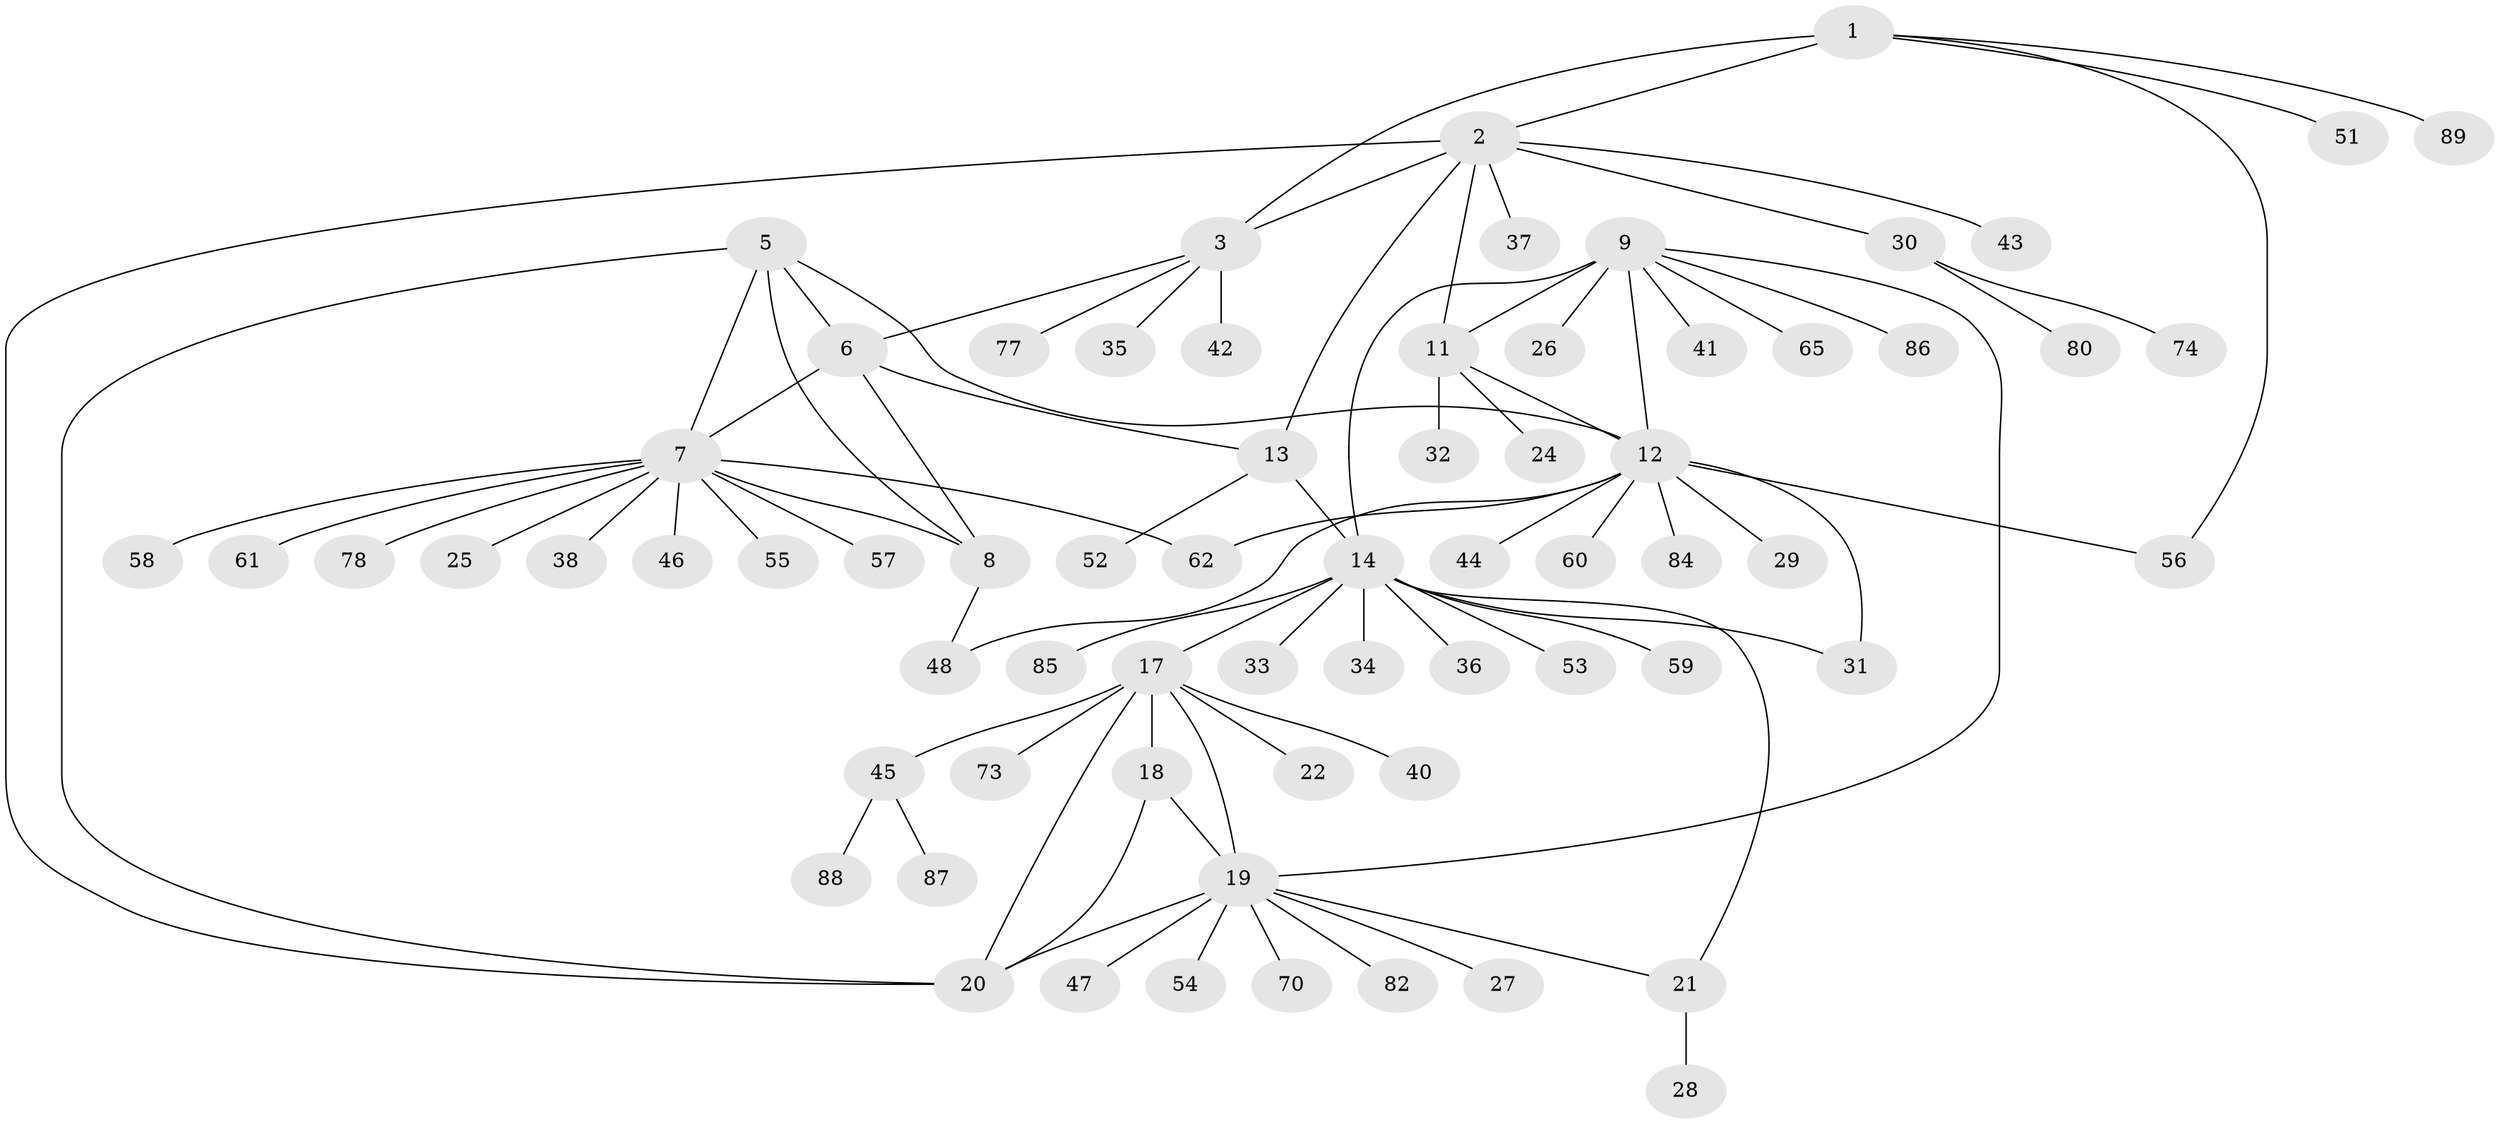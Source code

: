 // Generated by graph-tools (version 1.1) at 2025/24/03/03/25 07:24:12]
// undirected, 68 vertices, 86 edges
graph export_dot {
graph [start="1"]
  node [color=gray90,style=filled];
  1 [super="+63"];
  2 [super="+4"];
  3 [super="+81"];
  5;
  6;
  7 [super="+71"];
  8 [super="+23"];
  9 [super="+10"];
  11 [super="+66"];
  12 [super="+72"];
  13 [super="+15"];
  14 [super="+16"];
  17 [super="+76"];
  18;
  19 [super="+64"];
  20;
  21 [super="+75"];
  22;
  24;
  25 [super="+49"];
  26 [super="+50"];
  27;
  28;
  29;
  30 [super="+39"];
  31;
  32;
  33;
  34;
  35;
  36;
  37;
  38;
  40;
  41;
  42;
  43;
  44;
  45 [super="+79"];
  46;
  47;
  48 [super="+69"];
  51;
  52 [super="+68"];
  53 [super="+83"];
  54;
  55;
  56;
  57;
  58;
  59 [super="+67"];
  60;
  61;
  62;
  65;
  70;
  73;
  74;
  77;
  78;
  80;
  82;
  84;
  85;
  86;
  87;
  88;
  89;
  1 -- 2 [weight=2];
  1 -- 3;
  1 -- 51;
  1 -- 56;
  1 -- 89;
  2 -- 3 [weight=2];
  2 -- 11;
  2 -- 20;
  2 -- 30;
  2 -- 43;
  2 -- 37;
  2 -- 13;
  3 -- 6;
  3 -- 35;
  3 -- 42;
  3 -- 77;
  5 -- 6;
  5 -- 7;
  5 -- 8;
  5 -- 12;
  5 -- 20;
  6 -- 7;
  6 -- 8;
  6 -- 13;
  7 -- 8;
  7 -- 25;
  7 -- 38;
  7 -- 46;
  7 -- 55;
  7 -- 57;
  7 -- 58;
  7 -- 61;
  7 -- 62;
  7 -- 78;
  8 -- 48;
  9 -- 11 [weight=2];
  9 -- 12 [weight=2];
  9 -- 26;
  9 -- 86;
  9 -- 65;
  9 -- 19;
  9 -- 14;
  9 -- 41;
  11 -- 12;
  11 -- 24;
  11 -- 32;
  12 -- 29;
  12 -- 31;
  12 -- 44;
  12 -- 56;
  12 -- 60;
  12 -- 62;
  12 -- 84;
  12 -- 48;
  13 -- 14 [weight=4];
  13 -- 52;
  14 -- 31;
  14 -- 36;
  14 -- 85;
  14 -- 33;
  14 -- 34;
  14 -- 17;
  14 -- 53;
  14 -- 21;
  14 -- 59;
  17 -- 18;
  17 -- 19;
  17 -- 20;
  17 -- 22;
  17 -- 40;
  17 -- 45;
  17 -- 73;
  18 -- 19;
  18 -- 20;
  19 -- 20;
  19 -- 21;
  19 -- 27;
  19 -- 47;
  19 -- 54;
  19 -- 70;
  19 -- 82;
  21 -- 28;
  30 -- 74;
  30 -- 80;
  45 -- 87;
  45 -- 88;
}
